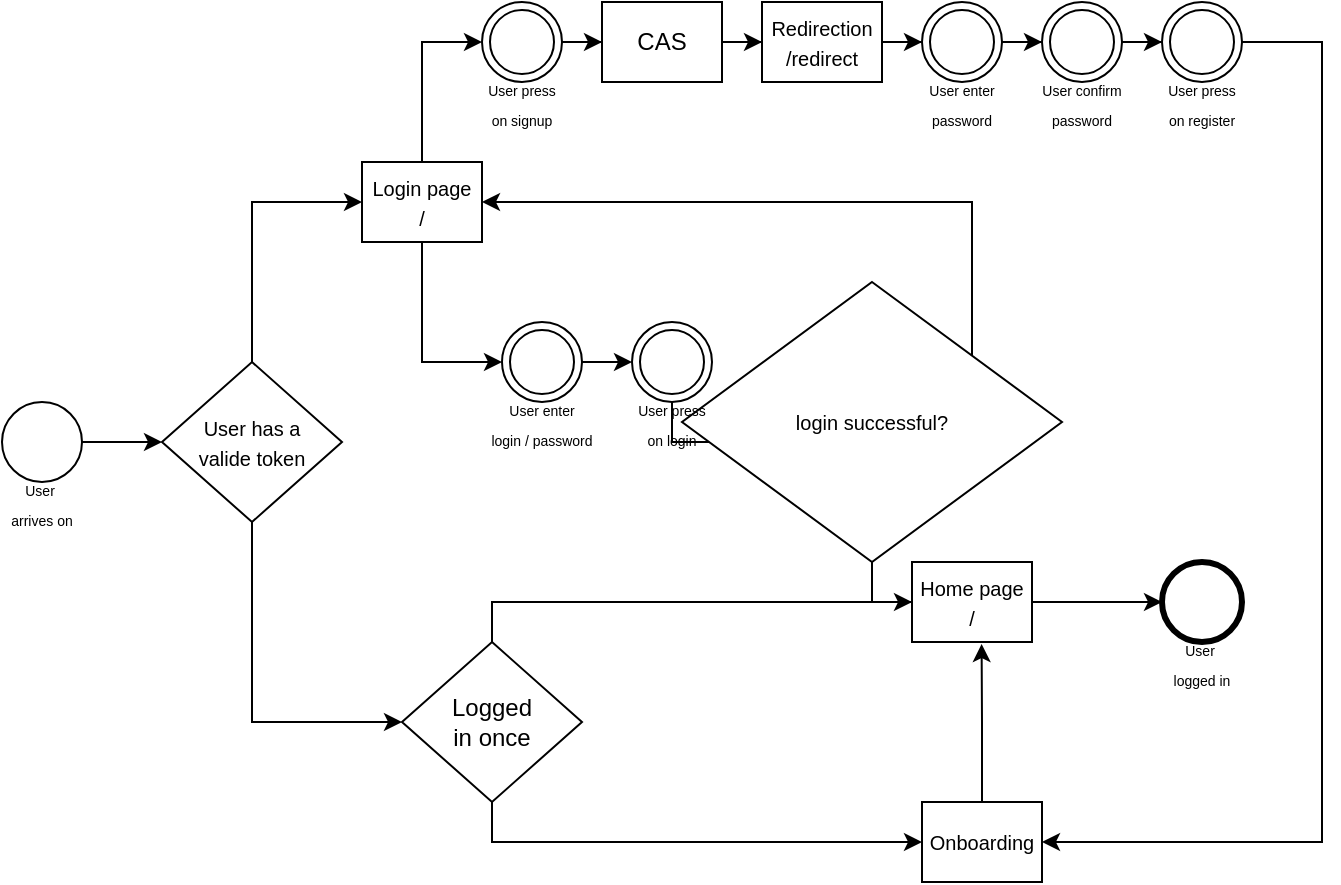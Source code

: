 <mxfile version="13.7.6" type="github">
  <diagram id="prtHgNgQTEPvFCAcTncT" name="Page-1">
    <mxGraphModel dx="2574" dy="1269" grid="1" gridSize="10" guides="1" tooltips="1" connect="1" arrows="1" fold="1" page="1" pageScale="1" pageWidth="827" pageHeight="1169" math="0" shadow="0">
      <root>
        <mxCell id="0" />
        <mxCell id="1" parent="0" />
        <mxCell id="mI8GN0U9zbjABQ7m5oO5-44" value="" style="edgeStyle=orthogonalEdgeStyle;rounded=0;orthogonalLoop=1;jettySize=auto;html=1;" edge="1" parent="1" source="mI8GN0U9zbjABQ7m5oO5-45" target="mI8GN0U9zbjABQ7m5oO5-48">
          <mxGeometry relative="1" as="geometry" />
        </mxCell>
        <mxCell id="mI8GN0U9zbjABQ7m5oO5-45" value="" style="ellipse;whiteSpace=wrap;html=1;aspect=fixed;" vertex="1" parent="1">
          <mxGeometry x="30" y="290" width="40" height="40" as="geometry" />
        </mxCell>
        <mxCell id="mI8GN0U9zbjABQ7m5oO5-46" style="edgeStyle=orthogonalEdgeStyle;rounded=0;orthogonalLoop=1;jettySize=auto;html=1;entryX=0;entryY=0.5;entryDx=0;entryDy=0;" edge="1" parent="1" source="mI8GN0U9zbjABQ7m5oO5-48" target="mI8GN0U9zbjABQ7m5oO5-51">
          <mxGeometry relative="1" as="geometry">
            <mxPoint x="190" y="190" as="targetPoint" />
            <Array as="points">
              <mxPoint x="155" y="190" />
            </Array>
          </mxGeometry>
        </mxCell>
        <mxCell id="mI8GN0U9zbjABQ7m5oO5-47" style="edgeStyle=orthogonalEdgeStyle;rounded=0;orthogonalLoop=1;jettySize=auto;html=1;entryX=0;entryY=0.5;entryDx=0;entryDy=0;" edge="1" parent="1" source="mI8GN0U9zbjABQ7m5oO5-48" target="mI8GN0U9zbjABQ7m5oO5-73">
          <mxGeometry relative="1" as="geometry">
            <mxPoint x="155" y="450" as="targetPoint" />
            <Array as="points">
              <mxPoint x="155" y="450" />
            </Array>
          </mxGeometry>
        </mxCell>
        <mxCell id="mI8GN0U9zbjABQ7m5oO5-48" value="&lt;font style=&quot;font-size: 10px&quot;&gt;User has a &lt;br&gt;valide token&lt;/font&gt;" style="rhombus;whiteSpace=wrap;html=1;" vertex="1" parent="1">
          <mxGeometry x="110" y="270" width="90" height="80" as="geometry" />
        </mxCell>
        <mxCell id="mI8GN0U9zbjABQ7m5oO5-49" style="edgeStyle=orthogonalEdgeStyle;rounded=0;orthogonalLoop=1;jettySize=auto;html=1;entryX=0;entryY=0.5;entryDx=0;entryDy=0;" edge="1" parent="1" source="mI8GN0U9zbjABQ7m5oO5-51" target="mI8GN0U9zbjABQ7m5oO5-53">
          <mxGeometry relative="1" as="geometry">
            <Array as="points">
              <mxPoint x="240" y="110" />
            </Array>
          </mxGeometry>
        </mxCell>
        <mxCell id="mI8GN0U9zbjABQ7m5oO5-50" style="edgeStyle=orthogonalEdgeStyle;rounded=0;orthogonalLoop=1;jettySize=auto;html=1;entryX=0;entryY=0.5;entryDx=0;entryDy=0;" edge="1" parent="1" source="mI8GN0U9zbjABQ7m5oO5-51" target="mI8GN0U9zbjABQ7m5oO5-67">
          <mxGeometry relative="1" as="geometry">
            <Array as="points">
              <mxPoint x="240" y="270" />
            </Array>
          </mxGeometry>
        </mxCell>
        <mxCell id="mI8GN0U9zbjABQ7m5oO5-51" value="&lt;font style=&quot;font-size: 10px&quot;&gt;Login page&lt;br&gt;/&lt;/font&gt;" style="rounded=0;whiteSpace=wrap;html=1;" vertex="1" parent="1">
          <mxGeometry x="210" y="170" width="60" height="40" as="geometry" />
        </mxCell>
        <mxCell id="mI8GN0U9zbjABQ7m5oO5-52" style="edgeStyle=orthogonalEdgeStyle;rounded=0;orthogonalLoop=1;jettySize=auto;html=1;entryX=0;entryY=0.5;entryDx=0;entryDy=0;" edge="1" parent="1" source="mI8GN0U9zbjABQ7m5oO5-53" target="mI8GN0U9zbjABQ7m5oO5-55">
          <mxGeometry relative="1" as="geometry" />
        </mxCell>
        <mxCell id="mI8GN0U9zbjABQ7m5oO5-53" value="" style="ellipse;shape=doubleEllipse;whiteSpace=wrap;html=1;aspect=fixed;" vertex="1" parent="1">
          <mxGeometry x="270" y="90" width="40" height="40" as="geometry" />
        </mxCell>
        <mxCell id="mI8GN0U9zbjABQ7m5oO5-54" style="edgeStyle=orthogonalEdgeStyle;rounded=0;orthogonalLoop=1;jettySize=auto;html=1;entryX=0;entryY=0.5;entryDx=0;entryDy=0;" edge="1" parent="1" source="mI8GN0U9zbjABQ7m5oO5-55" target="mI8GN0U9zbjABQ7m5oO5-57">
          <mxGeometry relative="1" as="geometry" />
        </mxCell>
        <mxCell id="mI8GN0U9zbjABQ7m5oO5-55" value="&lt;font style=&quot;font-size: 12px&quot;&gt;CAS&lt;/font&gt;" style="rounded=0;whiteSpace=wrap;html=1;" vertex="1" parent="1">
          <mxGeometry x="330" y="90" width="60" height="40" as="geometry" />
        </mxCell>
        <mxCell id="mI8GN0U9zbjABQ7m5oO5-56" style="edgeStyle=orthogonalEdgeStyle;rounded=0;orthogonalLoop=1;jettySize=auto;html=1;entryX=0;entryY=0.5;entryDx=0;entryDy=0;" edge="1" parent="1" source="mI8GN0U9zbjABQ7m5oO5-57" target="mI8GN0U9zbjABQ7m5oO5-59">
          <mxGeometry relative="1" as="geometry" />
        </mxCell>
        <mxCell id="mI8GN0U9zbjABQ7m5oO5-57" value="&lt;font style=&quot;font-size: 10px&quot;&gt;Redirection&lt;br&gt;/redirect&lt;/font&gt;" style="rounded=0;whiteSpace=wrap;html=1;" vertex="1" parent="1">
          <mxGeometry x="410" y="90" width="60" height="40" as="geometry" />
        </mxCell>
        <mxCell id="mI8GN0U9zbjABQ7m5oO5-58" style="edgeStyle=orthogonalEdgeStyle;rounded=0;orthogonalLoop=1;jettySize=auto;html=1;entryX=0;entryY=0.5;entryDx=0;entryDy=0;" edge="1" parent="1" source="mI8GN0U9zbjABQ7m5oO5-59" target="mI8GN0U9zbjABQ7m5oO5-61">
          <mxGeometry relative="1" as="geometry" />
        </mxCell>
        <mxCell id="mI8GN0U9zbjABQ7m5oO5-59" value="" style="ellipse;shape=doubleEllipse;whiteSpace=wrap;html=1;aspect=fixed;" vertex="1" parent="1">
          <mxGeometry x="490" y="90" width="40" height="40" as="geometry" />
        </mxCell>
        <mxCell id="mI8GN0U9zbjABQ7m5oO5-60" style="edgeStyle=orthogonalEdgeStyle;rounded=0;orthogonalLoop=1;jettySize=auto;html=1;" edge="1" parent="1" source="mI8GN0U9zbjABQ7m5oO5-61" target="mI8GN0U9zbjABQ7m5oO5-63">
          <mxGeometry relative="1" as="geometry" />
        </mxCell>
        <mxCell id="mI8GN0U9zbjABQ7m5oO5-61" value="" style="ellipse;shape=doubleEllipse;whiteSpace=wrap;html=1;aspect=fixed;" vertex="1" parent="1">
          <mxGeometry x="550" y="90" width="40" height="40" as="geometry" />
        </mxCell>
        <mxCell id="mI8GN0U9zbjABQ7m5oO5-62" style="edgeStyle=orthogonalEdgeStyle;rounded=0;orthogonalLoop=1;jettySize=auto;html=1;entryX=1;entryY=0.5;entryDx=0;entryDy=0;" edge="1" parent="1" source="mI8GN0U9zbjABQ7m5oO5-63" target="mI8GN0U9zbjABQ7m5oO5-77">
          <mxGeometry relative="1" as="geometry">
            <mxPoint x="710" y="500" as="targetPoint" />
            <Array as="points">
              <mxPoint x="690" y="110" />
              <mxPoint x="690" y="510" />
            </Array>
          </mxGeometry>
        </mxCell>
        <mxCell id="mI8GN0U9zbjABQ7m5oO5-63" value="" style="ellipse;shape=doubleEllipse;whiteSpace=wrap;html=1;aspect=fixed;" vertex="1" parent="1">
          <mxGeometry x="610" y="90" width="40" height="40" as="geometry" />
        </mxCell>
        <mxCell id="mI8GN0U9zbjABQ7m5oO5-64" style="edgeStyle=orthogonalEdgeStyle;rounded=0;orthogonalLoop=1;jettySize=auto;html=1;entryX=0;entryY=0.5;entryDx=0;entryDy=0;" edge="1" parent="1" source="mI8GN0U9zbjABQ7m5oO5-65" target="mI8GN0U9zbjABQ7m5oO5-70">
          <mxGeometry relative="1" as="geometry" />
        </mxCell>
        <mxCell id="mI8GN0U9zbjABQ7m5oO5-65" value="" style="ellipse;shape=doubleEllipse;whiteSpace=wrap;html=1;aspect=fixed;" vertex="1" parent="1">
          <mxGeometry x="345" y="250" width="40" height="40" as="geometry" />
        </mxCell>
        <mxCell id="mI8GN0U9zbjABQ7m5oO5-66" style="edgeStyle=orthogonalEdgeStyle;rounded=0;orthogonalLoop=1;jettySize=auto;html=1;entryX=0;entryY=0.5;entryDx=0;entryDy=0;" edge="1" parent="1" source="mI8GN0U9zbjABQ7m5oO5-67" target="mI8GN0U9zbjABQ7m5oO5-65">
          <mxGeometry relative="1" as="geometry">
            <mxPoint x="330" y="270" as="targetPoint" />
          </mxGeometry>
        </mxCell>
        <mxCell id="mI8GN0U9zbjABQ7m5oO5-67" value="" style="ellipse;shape=doubleEllipse;whiteSpace=wrap;html=1;aspect=fixed;" vertex="1" parent="1">
          <mxGeometry x="280" y="250" width="40" height="40" as="geometry" />
        </mxCell>
        <mxCell id="mI8GN0U9zbjABQ7m5oO5-68" style="edgeStyle=orthogonalEdgeStyle;rounded=0;orthogonalLoop=1;jettySize=auto;html=1;entryX=1;entryY=0.5;entryDx=0;entryDy=0;" edge="1" parent="1" source="mI8GN0U9zbjABQ7m5oO5-70" target="mI8GN0U9zbjABQ7m5oO5-51">
          <mxGeometry relative="1" as="geometry">
            <Array as="points">
              <mxPoint x="515" y="190" />
            </Array>
          </mxGeometry>
        </mxCell>
        <mxCell id="mI8GN0U9zbjABQ7m5oO5-69" style="edgeStyle=orthogonalEdgeStyle;rounded=0;orthogonalLoop=1;jettySize=auto;html=1;entryX=0.5;entryY=0;entryDx=0;entryDy=0;" edge="1" parent="1" source="mI8GN0U9zbjABQ7m5oO5-70" target="mI8GN0U9zbjABQ7m5oO5-75">
          <mxGeometry relative="1" as="geometry" />
        </mxCell>
        <mxCell id="mI8GN0U9zbjABQ7m5oO5-70" value="&lt;font style=&quot;font-size: 10px&quot;&gt;login successful?&lt;/font&gt;" style="rhombus;whiteSpace=wrap;html=1;" vertex="1" parent="1">
          <mxGeometry x="370" y="230" width="190" height="140" as="geometry" />
        </mxCell>
        <mxCell id="mI8GN0U9zbjABQ7m5oO5-71" style="edgeStyle=orthogonalEdgeStyle;rounded=0;orthogonalLoop=1;jettySize=auto;html=1;entryX=0;entryY=0.5;entryDx=0;entryDy=0;" edge="1" parent="1" source="mI8GN0U9zbjABQ7m5oO5-73" target="mI8GN0U9zbjABQ7m5oO5-75">
          <mxGeometry relative="1" as="geometry">
            <mxPoint x="275" y="390" as="targetPoint" />
            <Array as="points">
              <mxPoint x="275" y="390" />
            </Array>
          </mxGeometry>
        </mxCell>
        <mxCell id="mI8GN0U9zbjABQ7m5oO5-72" style="edgeStyle=orthogonalEdgeStyle;rounded=0;orthogonalLoop=1;jettySize=auto;html=1;entryX=0;entryY=0.5;entryDx=0;entryDy=0;" edge="1" parent="1" source="mI8GN0U9zbjABQ7m5oO5-73" target="mI8GN0U9zbjABQ7m5oO5-77">
          <mxGeometry relative="1" as="geometry">
            <mxPoint x="275" y="510" as="targetPoint" />
            <Array as="points">
              <mxPoint x="275" y="510" />
            </Array>
          </mxGeometry>
        </mxCell>
        <mxCell id="mI8GN0U9zbjABQ7m5oO5-73" value="&lt;font style=&quot;font-size: 12px&quot;&gt;Logged &lt;br&gt;in once&lt;/font&gt;" style="rhombus;whiteSpace=wrap;html=1;" vertex="1" parent="1">
          <mxGeometry x="230" y="410" width="90" height="80" as="geometry" />
        </mxCell>
        <mxCell id="mI8GN0U9zbjABQ7m5oO5-74" style="edgeStyle=orthogonalEdgeStyle;rounded=0;orthogonalLoop=1;jettySize=auto;html=1;entryX=0;entryY=0.5;entryDx=0;entryDy=0;" edge="1" parent="1" source="mI8GN0U9zbjABQ7m5oO5-75" target="mI8GN0U9zbjABQ7m5oO5-78">
          <mxGeometry relative="1" as="geometry" />
        </mxCell>
        <mxCell id="mI8GN0U9zbjABQ7m5oO5-75" value="&lt;font style=&quot;font-size: 10px&quot;&gt;Home page&lt;br&gt;/&lt;/font&gt;" style="rounded=0;whiteSpace=wrap;html=1;" vertex="1" parent="1">
          <mxGeometry x="485" y="370" width="60" height="40" as="geometry" />
        </mxCell>
        <mxCell id="mI8GN0U9zbjABQ7m5oO5-76" style="edgeStyle=orthogonalEdgeStyle;rounded=0;orthogonalLoop=1;jettySize=auto;html=1;entryX=0.58;entryY=1.025;entryDx=0;entryDy=0;entryPerimeter=0;" edge="1" parent="1" source="mI8GN0U9zbjABQ7m5oO5-77" target="mI8GN0U9zbjABQ7m5oO5-75">
          <mxGeometry relative="1" as="geometry" />
        </mxCell>
        <mxCell id="mI8GN0U9zbjABQ7m5oO5-77" value="&lt;font style=&quot;font-size: 10px&quot;&gt;Onboarding&lt;/font&gt;" style="rounded=0;whiteSpace=wrap;html=1;" vertex="1" parent="1">
          <mxGeometry x="490" y="490" width="60" height="40" as="geometry" />
        </mxCell>
        <mxCell id="mI8GN0U9zbjABQ7m5oO5-78" value="" style="shape=mxgraph.bpmn.shape;html=1;verticalLabelPosition=bottom;labelBackgroundColor=#ffffff;verticalAlign=top;align=center;perimeter=ellipsePerimeter;outlineConnect=0;outline=end;symbol=general;" vertex="1" parent="1">
          <mxGeometry x="610" y="370" width="40" height="40" as="geometry" />
        </mxCell>
        <mxCell id="mI8GN0U9zbjABQ7m5oO5-79" value="&lt;font style=&quot;font-size: 7px&quot;&gt;User press on signup&lt;/font&gt;" style="text;html=1;strokeColor=none;fillColor=none;align=center;verticalAlign=middle;whiteSpace=wrap;rounded=0;" vertex="1" parent="1">
          <mxGeometry x="270" y="130" width="40" height="20" as="geometry" />
        </mxCell>
        <mxCell id="mI8GN0U9zbjABQ7m5oO5-80" value="&lt;font style=&quot;font-size: 7px&quot;&gt;User enter&lt;br&gt;password&lt;br&gt;&lt;/font&gt;" style="text;html=1;strokeColor=none;fillColor=none;align=center;verticalAlign=middle;whiteSpace=wrap;rounded=0;" vertex="1" parent="1">
          <mxGeometry x="490" y="135" width="40" height="10" as="geometry" />
        </mxCell>
        <mxCell id="mI8GN0U9zbjABQ7m5oO5-81" value="&lt;font style=&quot;font-size: 7px&quot;&gt;User confirm&lt;br&gt;password&lt;br&gt;&lt;/font&gt;" style="text;html=1;strokeColor=none;fillColor=none;align=center;verticalAlign=middle;whiteSpace=wrap;rounded=0;" vertex="1" parent="1">
          <mxGeometry x="545" y="130" width="50" height="20" as="geometry" />
        </mxCell>
        <mxCell id="mI8GN0U9zbjABQ7m5oO5-82" value="&lt;font style=&quot;font-size: 7px&quot;&gt;User press on register&lt;/font&gt;" style="text;html=1;strokeColor=none;fillColor=none;align=center;verticalAlign=middle;whiteSpace=wrap;rounded=0;" vertex="1" parent="1">
          <mxGeometry x="610" y="130" width="40" height="20" as="geometry" />
        </mxCell>
        <mxCell id="mI8GN0U9zbjABQ7m5oO5-83" value="&lt;font style=&quot;font-size: 7px&quot;&gt;User enter&lt;br&gt;login / password&lt;br&gt;&lt;/font&gt;" style="text;html=1;strokeColor=none;fillColor=none;align=center;verticalAlign=middle;whiteSpace=wrap;rounded=0;" vertex="1" parent="1">
          <mxGeometry x="270" y="290" width="60" height="20" as="geometry" />
        </mxCell>
        <mxCell id="mI8GN0U9zbjABQ7m5oO5-84" value="&lt;font style=&quot;font-size: 7px&quot;&gt;User press on login&lt;/font&gt;&lt;span style=&quot;color: rgba(0 , 0 , 0 , 0) ; font-family: monospace ; font-size: 0px&quot;&gt;%3CmxGraphModel%3E%3Croot%3E%3CmxCell%20id%3D%220%22%2F%3E%3CmxCell%20id%3D%221%22%20parent%3D%220%22%2F%3E%3CmxCell%20id%3D%222%22%20value%3D%22%26lt%3Bfont%20style%3D%26quot%3Bfont-size%3A%207px%26quot%3B%26gt%3BUser%20press%20on%20signup%26lt%3B%2Ffont%26gt%3B%22%20style%3D%22text%3Bhtml%3D1%3BstrokeColor%3Dnone%3BfillColor%3Dnone%3Balign%3Dcenter%3BverticalAlign%3Dmiddle%3BwhiteSpace%3Dwrap%3Brounded%3D0%3B%22%20vertex%3D%221%22%20parent%3D%221%22%3E%3CmxGeometry%20x%3D%22260%22%20y%3D%22120%22%20width%3D%2240%22%20height%3D%2220%22%20as%3D%22geometry%22%2F%3E%3C%2FmxCell%3E%3C%2Froot%3E%3C%2FmxGraphModel%3E&lt;/span&gt;" style="text;html=1;strokeColor=none;fillColor=none;align=center;verticalAlign=middle;whiteSpace=wrap;rounded=0;" vertex="1" parent="1">
          <mxGeometry x="345" y="290" width="40" height="20" as="geometry" />
        </mxCell>
        <mxCell id="mI8GN0U9zbjABQ7m5oO5-85" value="&lt;font style=&quot;font-size: 7px&quot;&gt;User&amp;nbsp;&lt;br&gt;arrives on&lt;br&gt;&lt;/font&gt;" style="text;html=1;strokeColor=none;fillColor=none;align=center;verticalAlign=middle;whiteSpace=wrap;rounded=0;" vertex="1" parent="1">
          <mxGeometry x="30" y="330" width="40" height="20" as="geometry" />
        </mxCell>
        <mxCell id="mI8GN0U9zbjABQ7m5oO5-86" value="&lt;font style=&quot;font-size: 7px&quot;&gt;User&amp;nbsp;&lt;br&gt;logged in&lt;br&gt;&lt;/font&gt;" style="text;html=1;strokeColor=none;fillColor=none;align=center;verticalAlign=middle;whiteSpace=wrap;rounded=0;" vertex="1" parent="1">
          <mxGeometry x="610" y="410" width="40" height="20" as="geometry" />
        </mxCell>
      </root>
    </mxGraphModel>
  </diagram>
</mxfile>
